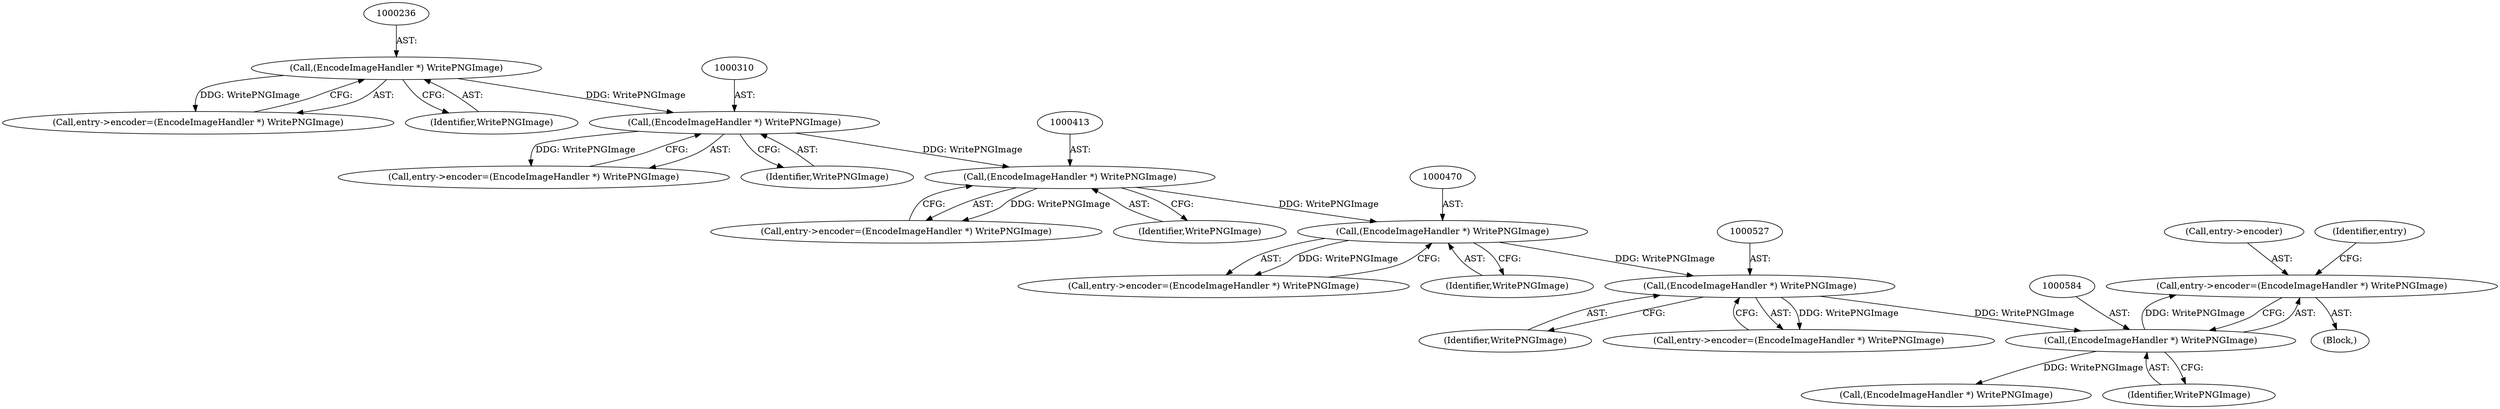digraph "0_ImageMagick_aa84944b405acebbeefe871d0f64969b9e9f31ac_1@pointer" {
"1000579" [label="(Call,entry->encoder=(EncodeImageHandler *) WritePNGImage)"];
"1000583" [label="(Call,(EncodeImageHandler *) WritePNGImage)"];
"1000526" [label="(Call,(EncodeImageHandler *) WritePNGImage)"];
"1000469" [label="(Call,(EncodeImageHandler *) WritePNGImage)"];
"1000412" [label="(Call,(EncodeImageHandler *) WritePNGImage)"];
"1000309" [label="(Call,(EncodeImageHandler *) WritePNGImage)"];
"1000235" [label="(Call,(EncodeImageHandler *) WritePNGImage)"];
"1000465" [label="(Call,entry->encoder=(EncodeImageHandler *) WritePNGImage)"];
"1000526" [label="(Call,(EncodeImageHandler *) WritePNGImage)"];
"1000640" [label="(Call,(EncodeImageHandler *) WritePNGImage)"];
"1000237" [label="(Identifier,WritePNGImage)"];
"1000583" [label="(Call,(EncodeImageHandler *) WritePNGImage)"];
"1000588" [label="(Identifier,entry)"];
"1000235" [label="(Call,(EncodeImageHandler *) WritePNGImage)"];
"1000412" [label="(Call,(EncodeImageHandler *) WritePNGImage)"];
"1000408" [label="(Call,entry->encoder=(EncodeImageHandler *) WritePNGImage)"];
"1000528" [label="(Identifier,WritePNGImage)"];
"1000311" [label="(Identifier,WritePNGImage)"];
"1000469" [label="(Call,(EncodeImageHandler *) WritePNGImage)"];
"1000471" [label="(Identifier,WritePNGImage)"];
"1000522" [label="(Call,entry->encoder=(EncodeImageHandler *) WritePNGImage)"];
"1000309" [label="(Call,(EncodeImageHandler *) WritePNGImage)"];
"1000580" [label="(Call,entry->encoder)"];
"1000305" [label="(Call,entry->encoder=(EncodeImageHandler *) WritePNGImage)"];
"1000414" [label="(Identifier,WritePNGImage)"];
"1000102" [label="(Block,)"];
"1000231" [label="(Call,entry->encoder=(EncodeImageHandler *) WritePNGImage)"];
"1000585" [label="(Identifier,WritePNGImage)"];
"1000579" [label="(Call,entry->encoder=(EncodeImageHandler *) WritePNGImage)"];
"1000579" -> "1000102"  [label="AST: "];
"1000579" -> "1000583"  [label="CFG: "];
"1000580" -> "1000579"  [label="AST: "];
"1000583" -> "1000579"  [label="AST: "];
"1000588" -> "1000579"  [label="CFG: "];
"1000583" -> "1000579"  [label="DDG: WritePNGImage"];
"1000583" -> "1000585"  [label="CFG: "];
"1000584" -> "1000583"  [label="AST: "];
"1000585" -> "1000583"  [label="AST: "];
"1000526" -> "1000583"  [label="DDG: WritePNGImage"];
"1000583" -> "1000640"  [label="DDG: WritePNGImage"];
"1000526" -> "1000522"  [label="AST: "];
"1000526" -> "1000528"  [label="CFG: "];
"1000527" -> "1000526"  [label="AST: "];
"1000528" -> "1000526"  [label="AST: "];
"1000522" -> "1000526"  [label="CFG: "];
"1000526" -> "1000522"  [label="DDG: WritePNGImage"];
"1000469" -> "1000526"  [label="DDG: WritePNGImage"];
"1000469" -> "1000465"  [label="AST: "];
"1000469" -> "1000471"  [label="CFG: "];
"1000470" -> "1000469"  [label="AST: "];
"1000471" -> "1000469"  [label="AST: "];
"1000465" -> "1000469"  [label="CFG: "];
"1000469" -> "1000465"  [label="DDG: WritePNGImage"];
"1000412" -> "1000469"  [label="DDG: WritePNGImage"];
"1000412" -> "1000408"  [label="AST: "];
"1000412" -> "1000414"  [label="CFG: "];
"1000413" -> "1000412"  [label="AST: "];
"1000414" -> "1000412"  [label="AST: "];
"1000408" -> "1000412"  [label="CFG: "];
"1000412" -> "1000408"  [label="DDG: WritePNGImage"];
"1000309" -> "1000412"  [label="DDG: WritePNGImage"];
"1000309" -> "1000305"  [label="AST: "];
"1000309" -> "1000311"  [label="CFG: "];
"1000310" -> "1000309"  [label="AST: "];
"1000311" -> "1000309"  [label="AST: "];
"1000305" -> "1000309"  [label="CFG: "];
"1000309" -> "1000305"  [label="DDG: WritePNGImage"];
"1000235" -> "1000309"  [label="DDG: WritePNGImage"];
"1000235" -> "1000231"  [label="AST: "];
"1000235" -> "1000237"  [label="CFG: "];
"1000236" -> "1000235"  [label="AST: "];
"1000237" -> "1000235"  [label="AST: "];
"1000231" -> "1000235"  [label="CFG: "];
"1000235" -> "1000231"  [label="DDG: WritePNGImage"];
}
